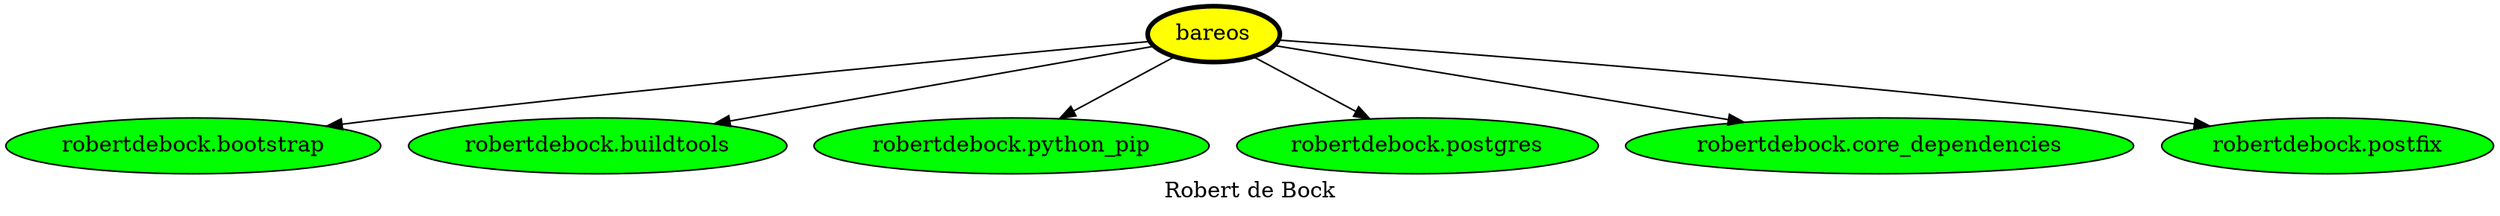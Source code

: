 digraph PhiloDilemma {
  label = "Robert de Bock" ;
  overlap=false
  {
    "bareos" [fillcolor=yellow style=filled penwidth=3]
    "robertdebock.bootstrap" [fillcolor=green style=filled]
    "robertdebock.buildtools" [fillcolor=green style=filled]
    "robertdebock.python_pip" [fillcolor=green style=filled]
    "robertdebock.postgres" [fillcolor=green style=filled]
    "robertdebock.core_dependencies" [fillcolor=green style=filled]
    "robertdebock.postfix" [fillcolor=green style=filled]
  }
  "bareos" -> "robertdebock.bootstrap"
  "bareos" -> "robertdebock.buildtools"
  "bareos" -> "robertdebock.python_pip"
  "bareos" -> "robertdebock.postgres"
  "bareos" -> "robertdebock.core_dependencies"
  "bareos" -> "robertdebock.postfix"
}
